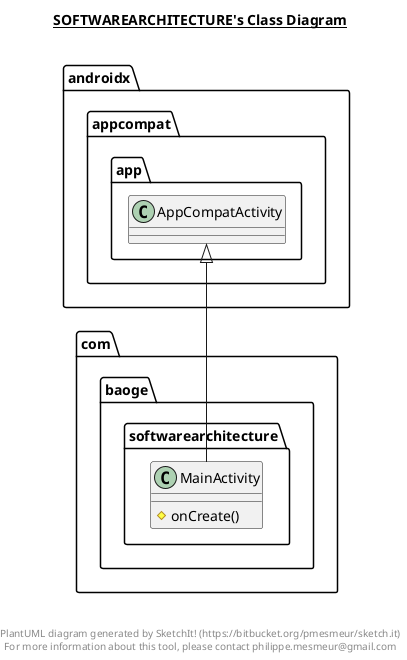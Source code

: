 @startuml

title __SOFTWAREARCHITECTURE's Class Diagram__\n

  namespace com.baoge.softwarearchitecture {
    class com.baoge.softwarearchitecture.MainActivity {
        # onCreate()
    }
  }
  

  com.baoge.softwarearchitecture.MainActivity -up-|> androidx.appcompat.app.AppCompatActivity


right footer


PlantUML diagram generated by SketchIt! (https://bitbucket.org/pmesmeur/sketch.it)
For more information about this tool, please contact philippe.mesmeur@gmail.com
endfooter

@enduml

